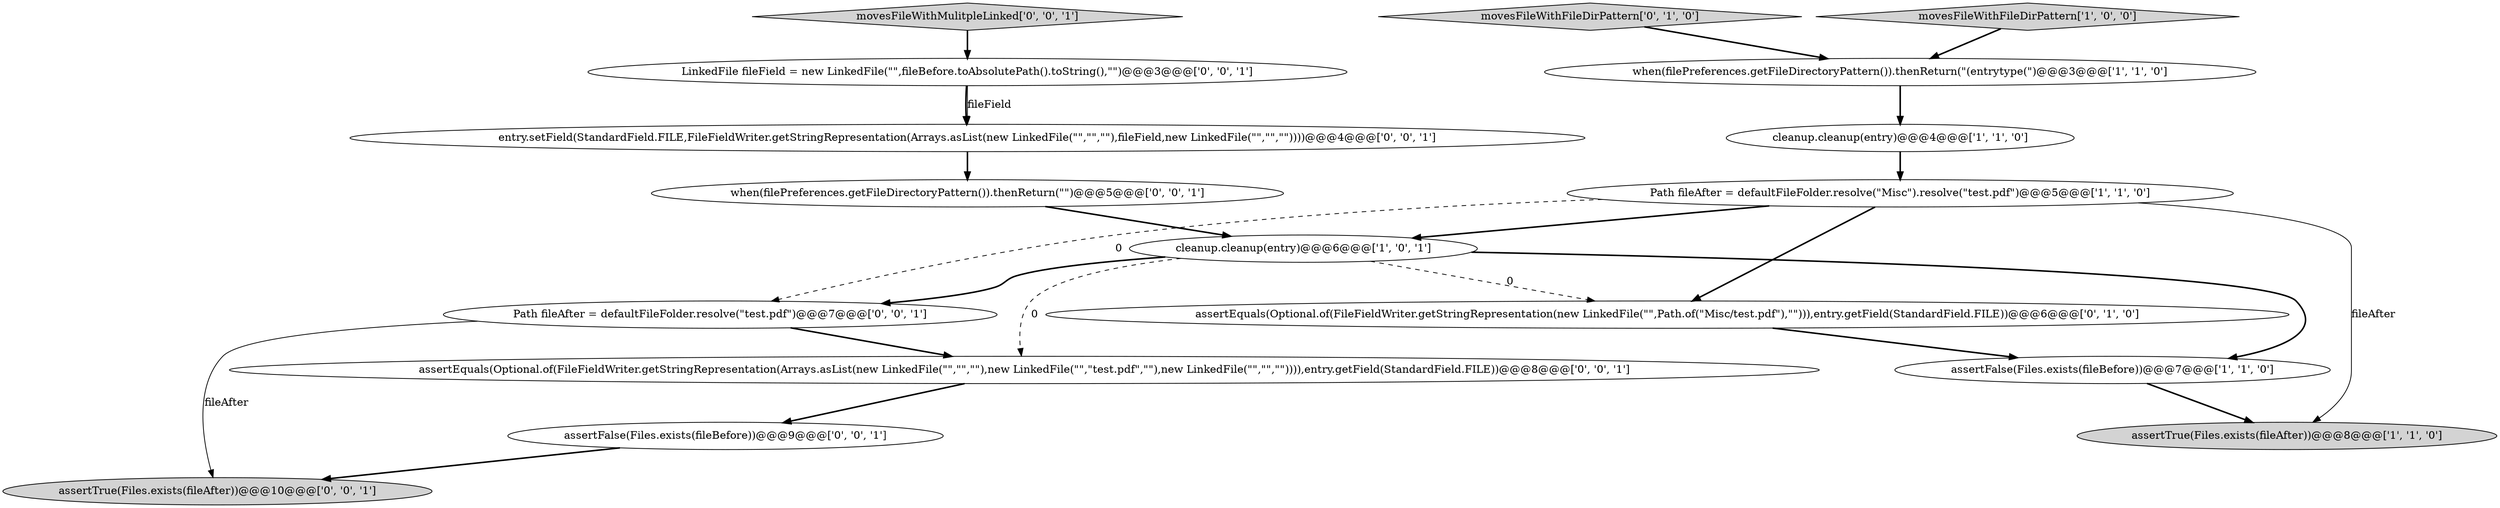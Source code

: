 digraph {
15 [style = filled, label = "when(filePreferences.getFileDirectoryPattern()).thenReturn(\"\")@@@5@@@['0', '0', '1']", fillcolor = white, shape = ellipse image = "AAA0AAABBB3BBB"];
8 [style = filled, label = "assertEquals(Optional.of(FileFieldWriter.getStringRepresentation(new LinkedFile(\"\",Path.of(\"Misc/test.pdf\"),\"\"))),entry.getField(StandardField.FILE))@@@6@@@['0', '1', '0']", fillcolor = white, shape = ellipse image = "AAA1AAABBB2BBB"];
13 [style = filled, label = "movesFileWithMulitpleLinked['0', '0', '1']", fillcolor = lightgray, shape = diamond image = "AAA0AAABBB3BBB"];
6 [style = filled, label = "assertFalse(Files.exists(fileBefore))@@@7@@@['1', '1', '0']", fillcolor = white, shape = ellipse image = "AAA0AAABBB1BBB"];
4 [style = filled, label = "when(filePreferences.getFileDirectoryPattern()).thenReturn(\"(entrytype(\")@@@3@@@['1', '1', '0']", fillcolor = white, shape = ellipse image = "AAA0AAABBB1BBB"];
14 [style = filled, label = "entry.setField(StandardField.FILE,FileFieldWriter.getStringRepresentation(Arrays.asList(new LinkedFile(\"\",\"\",\"\"),fileField,new LinkedFile(\"\",\"\",\"\"))))@@@4@@@['0', '0', '1']", fillcolor = white, shape = ellipse image = "AAA0AAABBB3BBB"];
16 [style = filled, label = "assertEquals(Optional.of(FileFieldWriter.getStringRepresentation(Arrays.asList(new LinkedFile(\"\",\"\",\"\"),new LinkedFile(\"\",\"test.pdf\",\"\"),new LinkedFile(\"\",\"\",\"\")))),entry.getField(StandardField.FILE))@@@8@@@['0', '0', '1']", fillcolor = white, shape = ellipse image = "AAA0AAABBB3BBB"];
5 [style = filled, label = "assertTrue(Files.exists(fileAfter))@@@8@@@['1', '1', '0']", fillcolor = lightgray, shape = ellipse image = "AAA0AAABBB1BBB"];
0 [style = filled, label = "cleanup.cleanup(entry)@@@4@@@['1', '1', '0']", fillcolor = white, shape = ellipse image = "AAA0AAABBB1BBB"];
2 [style = filled, label = "Path fileAfter = defaultFileFolder.resolve(\"Misc\").resolve(\"test.pdf\")@@@5@@@['1', '1', '0']", fillcolor = white, shape = ellipse image = "AAA0AAABBB1BBB"];
11 [style = filled, label = "LinkedFile fileField = new LinkedFile(\"\",fileBefore.toAbsolutePath().toString(),\"\")@@@3@@@['0', '0', '1']", fillcolor = white, shape = ellipse image = "AAA0AAABBB3BBB"];
12 [style = filled, label = "Path fileAfter = defaultFileFolder.resolve(\"test.pdf\")@@@7@@@['0', '0', '1']", fillcolor = white, shape = ellipse image = "AAA0AAABBB3BBB"];
3 [style = filled, label = "movesFileWithFileDirPattern['1', '0', '0']", fillcolor = lightgray, shape = diamond image = "AAA0AAABBB1BBB"];
10 [style = filled, label = "assertFalse(Files.exists(fileBefore))@@@9@@@['0', '0', '1']", fillcolor = white, shape = ellipse image = "AAA0AAABBB3BBB"];
1 [style = filled, label = "cleanup.cleanup(entry)@@@6@@@['1', '0', '1']", fillcolor = white, shape = ellipse image = "AAA0AAABBB1BBB"];
7 [style = filled, label = "movesFileWithFileDirPattern['0', '1', '0']", fillcolor = lightgray, shape = diamond image = "AAA0AAABBB2BBB"];
9 [style = filled, label = "assertTrue(Files.exists(fileAfter))@@@10@@@['0', '0', '1']", fillcolor = lightgray, shape = ellipse image = "AAA0AAABBB3BBB"];
2->5 [style = solid, label="fileAfter"];
11->14 [style = solid, label="fileField"];
15->1 [style = bold, label=""];
10->9 [style = bold, label=""];
1->12 [style = bold, label=""];
1->8 [style = dashed, label="0"];
8->6 [style = bold, label=""];
1->6 [style = bold, label=""];
16->10 [style = bold, label=""];
11->14 [style = bold, label=""];
2->8 [style = bold, label=""];
12->16 [style = bold, label=""];
13->11 [style = bold, label=""];
7->4 [style = bold, label=""];
12->9 [style = solid, label="fileAfter"];
2->1 [style = bold, label=""];
6->5 [style = bold, label=""];
1->16 [style = dashed, label="0"];
0->2 [style = bold, label=""];
14->15 [style = bold, label=""];
3->4 [style = bold, label=""];
4->0 [style = bold, label=""];
2->12 [style = dashed, label="0"];
}
